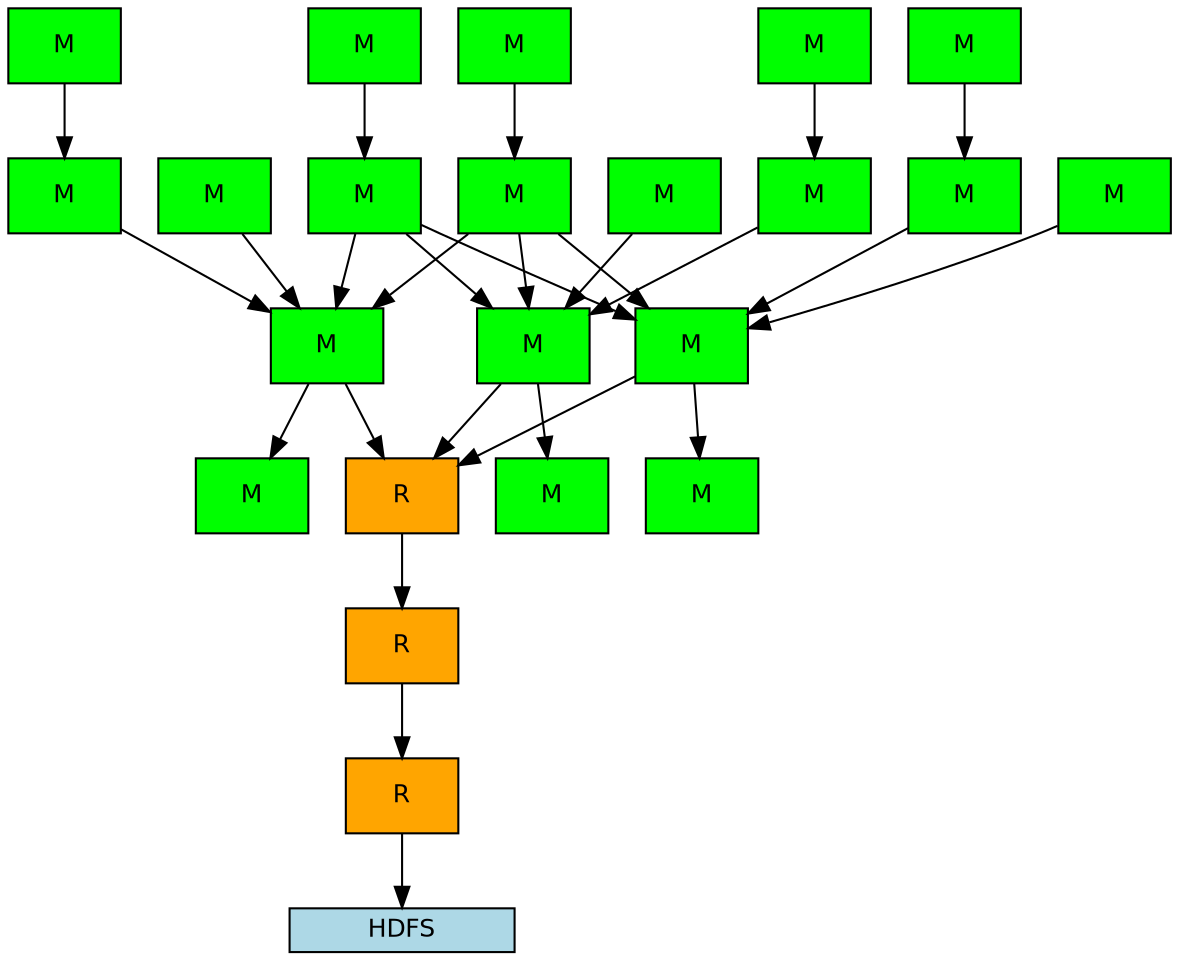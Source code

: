 digraph {
graph [ fontsize=24, fontname=Helvetica];
node [fontsize=12, fontname=Helvetica];
edge [fontsize=9, fontcolor=blue, fontname=Arial];

"Map_8_out_Map_8" [ label = "M", shape = "box", fillcolor="green", style="filled" ];
"Map_8" [ label = "M", shape="box", fillcolor="green", style="filled" ];
"Map_1" [ label = "M", shape="box", fillcolor="green", style="filled" ];
"Reducer_4" [ label = "R", shape="box", fillcolor="orange", style="filled" ];
"Map_5_date_dim" [ label = "M", shape = "box", fillcolor="green", style="filled" ];
"Map_7_date_dim" [ label = "M", shape = "box", fillcolor="green", style="filled" ];
"Reducer_3" [ label = "R", shape="box", fillcolor="orange", style="filled" ];
"Map_10_item" [ label = "M", shape = "box", fillcolor="green", style="filled" ];
"Reducer_4_out_Reducer_4" [ label = "R", shape="box", fillcolor="orange", style="filled" ];
"Map_7" [ label = "M", shape="box", fillcolor="green", style="filled" ];
"Map_11_time_dim" [ label = "M", shape = "box", fillcolor="green", style="filled" ];
"Map_1_out_Map_1" [ label = "M", shape = "box", fillcolor="green", style="filled" ];
"Map_6_out_Map_6" [ label = "M", shape = "box", fillcolor="green", style="filled" ];
"Map_6" [ label = "M", shape="box", fillcolor="green", style="filled" ];
"Map_6_catalog_sales" [ label = "M", shape = "box", fillcolor="green", style="filled" ];
"Map_9" [ label = "M", shape="box", fillcolor="green", style="filled" ];
"Map_10" [ label = "M", shape="box", fillcolor="green", style="filled" ];
"Map_1_web_sales" [ label = "M", shape = "box", fillcolor="green", style="filled" ];
"Map_5" [ label = "M", shape="box", fillcolor="green", style="filled" ];
"Map_8_store_sales" [ label = "M", shape = "box", fillcolor="green", style="filled" ];
"Map_11" [ label = "M", shape="box", fillcolor="green", style="filled" ];
"Map_9_date_dim" [ label = "M", shape = "box", fillcolor="green", style="filled" ];
"HDFS" [label="HDFS", shape="box", fillcolor="lightblue", style="filled", height=0.25, width=1.5];

"Map_8" -> "Map_8_out_Map_8";
"Map_8" -> "Reducer_3";
"Map_1" -> "Map_1_out_Map_1";
"Map_1" -> "Reducer_3";
"Reducer_4" -> "Reducer_4_out_Reducer_4";
"Map_5_date_dim" -> "Map_5";
"Map_7_date_dim" -> "Map_7";
"Reducer_3" -> "Reducer_4";
"Map_10_item" -> "Map_10";
"Map_7" -> "Map_6";
"Map_11_time_dim" -> "Map_11";
"Map_6" -> "Map_6_out_Map_6";
"Map_6" -> "Reducer_3";
"Map_6_catalog_sales" -> "Map_6";
"Map_9" -> "Map_8";
"Map_10" -> "Map_8";
"Map_10" -> "Map_6";
"Map_10" -> "Map_1";
"Map_1_web_sales" -> "Map_1";
"Map_5" -> "Map_1";
"Map_8_store_sales" -> "Map_8";
"Map_11" -> "Map_8";
"Map_11" -> "Map_6";
"Map_11" -> "Map_1";
"Map_9_date_dim" -> "Map_9";
"Reducer_4_out_Reducer_4" -> "HDFS";
}
